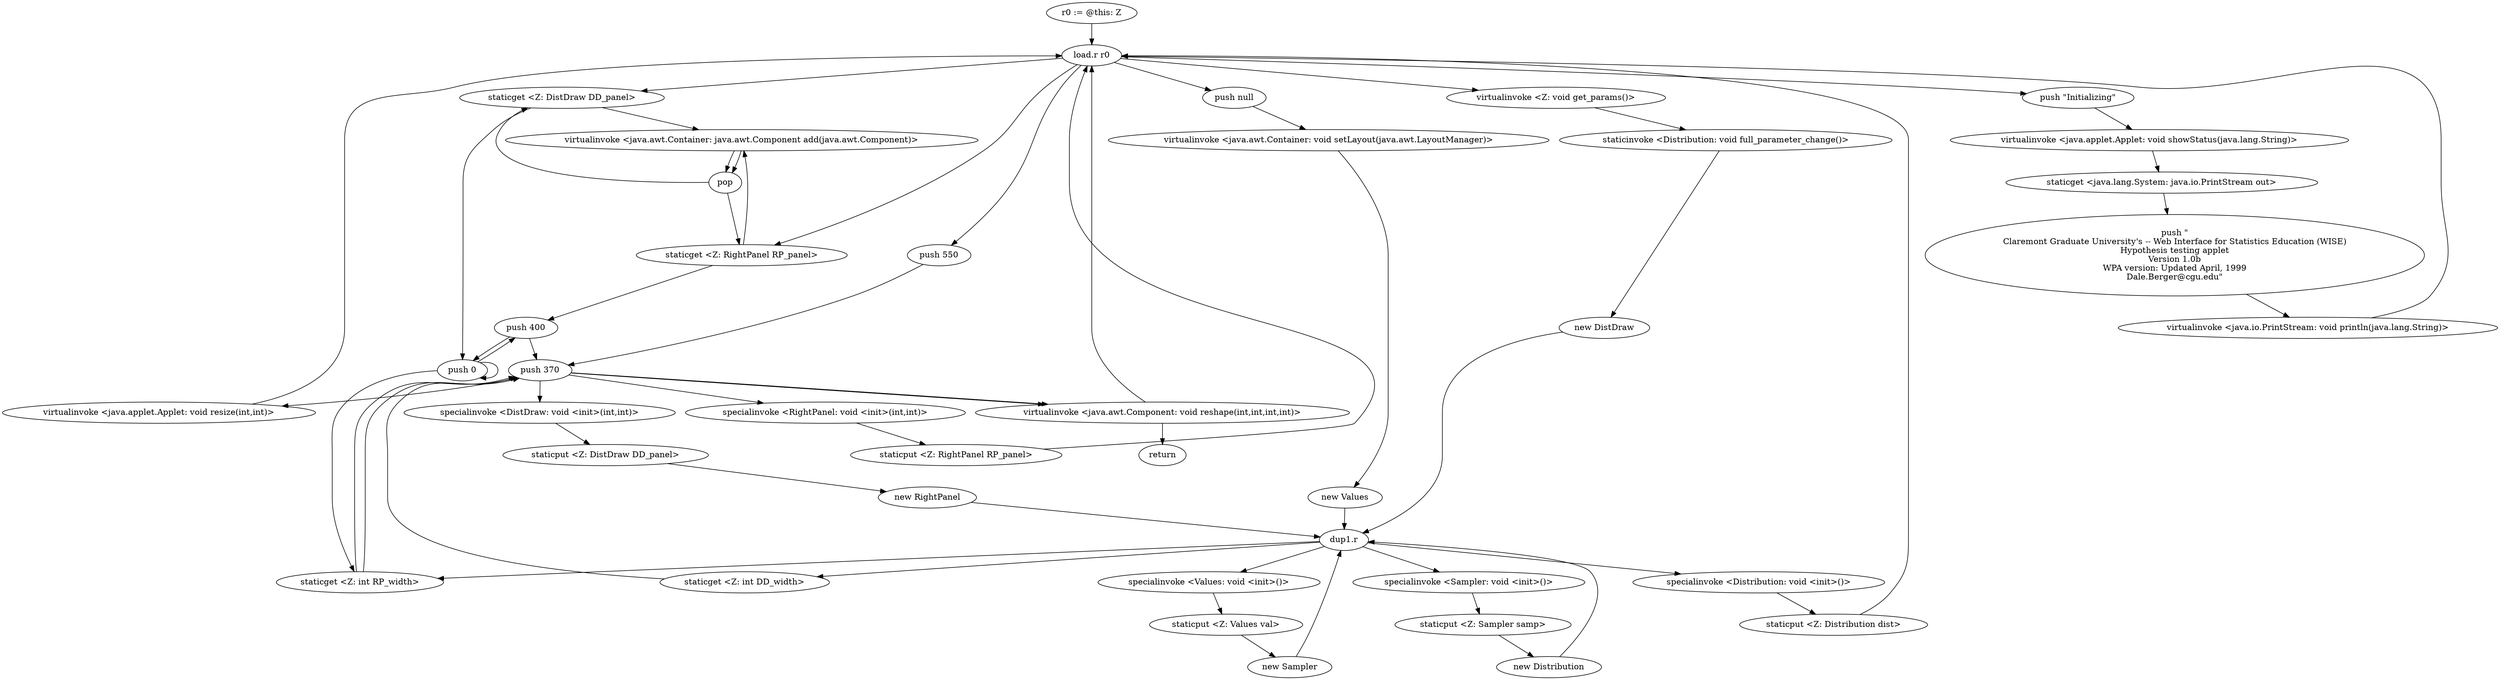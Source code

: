 digraph "" {
    "r0 := @this: Z"
    "load.r r0"
    "r0 := @this: Z"->"load.r r0";
    "push 550"
    "load.r r0"->"push 550";
    "push 370"
    "push 550"->"push 370";
    "virtualinvoke <java.applet.Applet: void resize(int,int)>"
    "push 370"->"virtualinvoke <java.applet.Applet: void resize(int,int)>";
    "virtualinvoke <java.applet.Applet: void resize(int,int)>"->"load.r r0";
    "push null"
    "load.r r0"->"push null";
    "virtualinvoke <java.awt.Container: void setLayout(java.awt.LayoutManager)>"
    "push null"->"virtualinvoke <java.awt.Container: void setLayout(java.awt.LayoutManager)>";
    "new Values"
    "virtualinvoke <java.awt.Container: void setLayout(java.awt.LayoutManager)>"->"new Values";
    "dup1.r"
    "new Values"->"dup1.r";
    "specialinvoke <Values: void <init>()>"
    "dup1.r"->"specialinvoke <Values: void <init>()>";
    "staticput <Z: Values val>"
    "specialinvoke <Values: void <init>()>"->"staticput <Z: Values val>";
    "new Sampler"
    "staticput <Z: Values val>"->"new Sampler";
    "new Sampler"->"dup1.r";
    "specialinvoke <Sampler: void <init>()>"
    "dup1.r"->"specialinvoke <Sampler: void <init>()>";
    "staticput <Z: Sampler samp>"
    "specialinvoke <Sampler: void <init>()>"->"staticput <Z: Sampler samp>";
    "new Distribution"
    "staticput <Z: Sampler samp>"->"new Distribution";
    "new Distribution"->"dup1.r";
    "specialinvoke <Distribution: void <init>()>"
    "dup1.r"->"specialinvoke <Distribution: void <init>()>";
    "staticput <Z: Distribution dist>"
    "specialinvoke <Distribution: void <init>()>"->"staticput <Z: Distribution dist>";
    "staticput <Z: Distribution dist>"->"load.r r0";
    "virtualinvoke <Z: void get_params()>"
    "load.r r0"->"virtualinvoke <Z: void get_params()>";
    "staticinvoke <Distribution: void full_parameter_change()>"
    "virtualinvoke <Z: void get_params()>"->"staticinvoke <Distribution: void full_parameter_change()>";
    "new DistDraw"
    "staticinvoke <Distribution: void full_parameter_change()>"->"new DistDraw";
    "new DistDraw"->"dup1.r";
    "staticget <Z: int DD_width>"
    "dup1.r"->"staticget <Z: int DD_width>";
    "staticget <Z: int DD_width>"->"push 370";
    "specialinvoke <DistDraw: void <init>(int,int)>"
    "push 370"->"specialinvoke <DistDraw: void <init>(int,int)>";
    "staticput <Z: DistDraw DD_panel>"
    "specialinvoke <DistDraw: void <init>(int,int)>"->"staticput <Z: DistDraw DD_panel>";
    "new RightPanel"
    "staticput <Z: DistDraw DD_panel>"->"new RightPanel";
    "new RightPanel"->"dup1.r";
    "staticget <Z: int RP_width>"
    "dup1.r"->"staticget <Z: int RP_width>";
    "staticget <Z: int RP_width>"->"push 370";
    "specialinvoke <RightPanel: void <init>(int,int)>"
    "push 370"->"specialinvoke <RightPanel: void <init>(int,int)>";
    "staticput <Z: RightPanel RP_panel>"
    "specialinvoke <RightPanel: void <init>(int,int)>"->"staticput <Z: RightPanel RP_panel>";
    "staticput <Z: RightPanel RP_panel>"->"load.r r0";
    "push \"Initializing\""
    "load.r r0"->"push \"Initializing\"";
    "virtualinvoke <java.applet.Applet: void showStatus(java.lang.String)>"
    "push \"Initializing\""->"virtualinvoke <java.applet.Applet: void showStatus(java.lang.String)>";
    "staticget <java.lang.System: java.io.PrintStream out>"
    "virtualinvoke <java.applet.Applet: void showStatus(java.lang.String)>"->"staticget <java.lang.System: java.io.PrintStream out>";
    "push \"\nClaremont Graduate University\'s -- Web Interface for Statistics Education (WISE)\nHypothesis testing applet\nVersion 1.0b\nWPA version: Updated April, 1999\nDale.Berger@cgu.edu\""
    "staticget <java.lang.System: java.io.PrintStream out>"->"push \"\nClaremont Graduate University\'s -- Web Interface for Statistics Education (WISE)\nHypothesis testing applet\nVersion 1.0b\nWPA version: Updated April, 1999\nDale.Berger@cgu.edu\"";
    "virtualinvoke <java.io.PrintStream: void println(java.lang.String)>"
    "push \"\nClaremont Graduate University\'s -- Web Interface for Statistics Education (WISE)\nHypothesis testing applet\nVersion 1.0b\nWPA version: Updated April, 1999\nDale.Berger@cgu.edu\""->"virtualinvoke <java.io.PrintStream: void println(java.lang.String)>";
    "virtualinvoke <java.io.PrintStream: void println(java.lang.String)>"->"load.r r0";
    "staticget <Z: DistDraw DD_panel>"
    "load.r r0"->"staticget <Z: DistDraw DD_panel>";
    "virtualinvoke <java.awt.Container: java.awt.Component add(java.awt.Component)>"
    "staticget <Z: DistDraw DD_panel>"->"virtualinvoke <java.awt.Container: java.awt.Component add(java.awt.Component)>";
    "pop"
    "virtualinvoke <java.awt.Container: java.awt.Component add(java.awt.Component)>"->"pop";
    "pop"->"staticget <Z: DistDraw DD_panel>";
    "push 0"
    "staticget <Z: DistDraw DD_panel>"->"push 0";
    "push 0"->"push 0";
    "push 400"
    "push 0"->"push 400";
    "push 400"->"push 370";
    "virtualinvoke <java.awt.Component: void reshape(int,int,int,int)>"
    "push 370"->"virtualinvoke <java.awt.Component: void reshape(int,int,int,int)>";
    "virtualinvoke <java.awt.Component: void reshape(int,int,int,int)>"->"load.r r0";
    "staticget <Z: RightPanel RP_panel>"
    "load.r r0"->"staticget <Z: RightPanel RP_panel>";
    "staticget <Z: RightPanel RP_panel>"->"virtualinvoke <java.awt.Container: java.awt.Component add(java.awt.Component)>";
    "virtualinvoke <java.awt.Container: java.awt.Component add(java.awt.Component)>"->"pop";
    "pop"->"staticget <Z: RightPanel RP_panel>";
    "staticget <Z: RightPanel RP_panel>"->"push 400";
    "push 400"->"push 0";
    "push 0"->"staticget <Z: int RP_width>";
    "staticget <Z: int RP_width>"->"push 370";
    "push 370"->"virtualinvoke <java.awt.Component: void reshape(int,int,int,int)>";
    "return"
    "virtualinvoke <java.awt.Component: void reshape(int,int,int,int)>"->"return";
}
